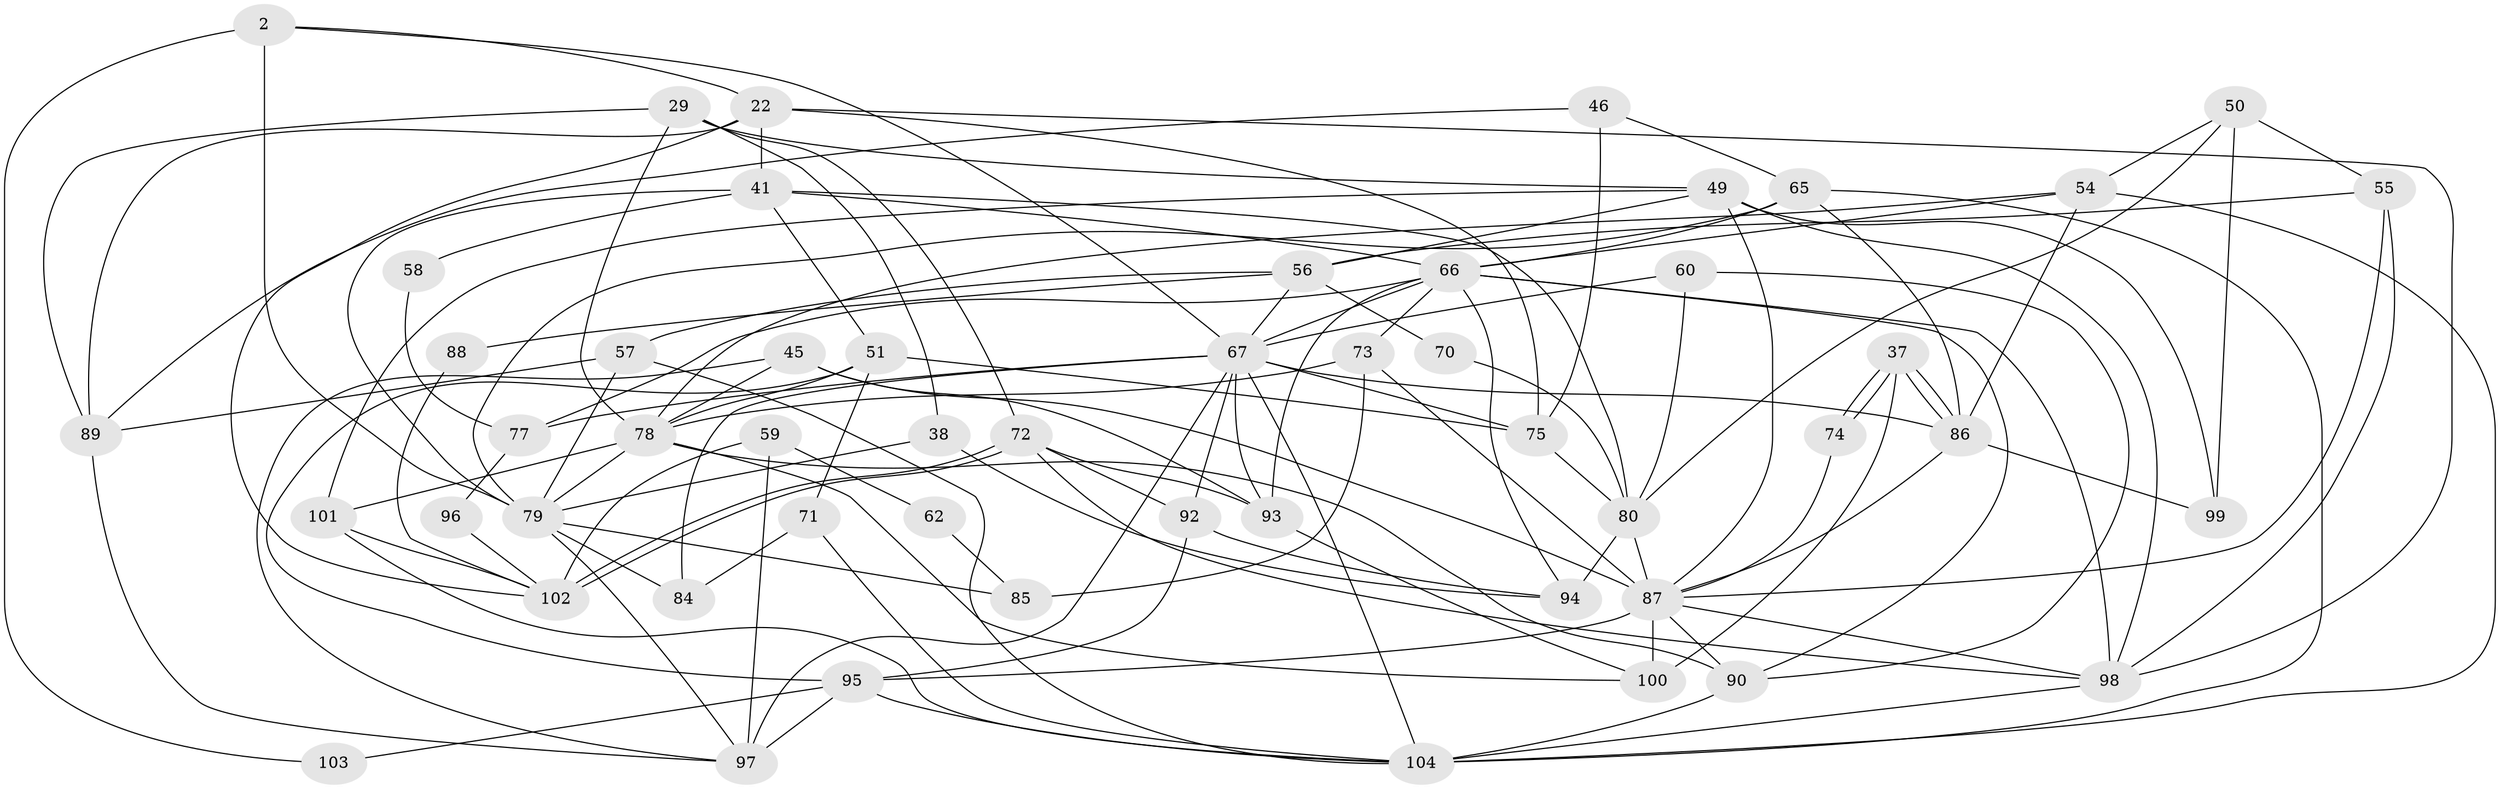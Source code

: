 // original degree distribution, {3: 0.27884615384615385, 5: 0.15384615384615385, 4: 0.3173076923076923, 6: 0.07692307692307693, 2: 0.11538461538461539, 8: 0.028846153846153848, 7: 0.028846153846153848}
// Generated by graph-tools (version 1.1) at 2025/49/03/09/25 04:49:08]
// undirected, 52 vertices, 129 edges
graph export_dot {
graph [start="1"]
  node [color=gray90,style=filled];
  2;
  22;
  29;
  37;
  38 [super="+8"];
  41 [super="+24+7"];
  45;
  46;
  49 [super="+17"];
  50;
  51 [super="+12"];
  54 [super="+25"];
  55;
  56 [super="+36"];
  57;
  58;
  59;
  60;
  62;
  65 [super="+1+40"];
  66 [super="+15"];
  67 [super="+63+52"];
  70;
  71;
  72 [super="+6"];
  73;
  74;
  75;
  77 [super="+3"];
  78 [super="+16+31"];
  79 [super="+61+68+69"];
  80 [super="+23"];
  84;
  85;
  86 [super="+34"];
  87 [super="+21+82"];
  88;
  89 [super="+35"];
  90;
  92;
  93 [super="+39"];
  94 [super="+81"];
  95 [super="+91"];
  96;
  97 [super="+13+27+76"];
  98 [super="+11+30+19"];
  99;
  100 [super="+4+53"];
  101;
  102 [super="+43"];
  103;
  104 [super="+18+83"];
  2 -- 22;
  2 -- 79 [weight=2];
  2 -- 103;
  2 -- 67;
  22 -- 102;
  22 -- 41 [weight=2];
  22 -- 75;
  22 -- 89;
  22 -- 98 [weight=2];
  29 -- 78;
  29 -- 38;
  29 -- 72;
  29 -- 49;
  29 -- 89;
  37 -- 74;
  37 -- 74;
  37 -- 86;
  37 -- 86;
  37 -- 100;
  38 -- 94;
  38 -- 79;
  41 -- 66;
  41 -- 51;
  41 -- 80;
  41 -- 58;
  41 -- 79;
  45 -- 78;
  45 -- 93;
  45 -- 87;
  45 -- 97;
  46 -- 89;
  46 -- 75;
  46 -- 65;
  49 -- 98 [weight=2];
  49 -- 99;
  49 -- 101;
  49 -- 87;
  49 -- 56;
  50 -- 99;
  50 -- 55;
  50 -- 54;
  50 -- 80;
  51 -- 95;
  51 -- 75;
  51 -- 71;
  51 -- 78;
  54 -- 78;
  54 -- 66;
  54 -- 86;
  54 -- 104;
  55 -- 56;
  55 -- 98;
  55 -- 87;
  56 -- 70;
  56 -- 88;
  56 -- 57;
  56 -- 67;
  57 -- 79 [weight=2];
  57 -- 89;
  57 -- 104;
  58 -- 77;
  59 -- 102;
  59 -- 62;
  59 -- 97;
  60 -- 80;
  60 -- 90;
  60 -- 67;
  62 -- 85;
  65 -- 66 [weight=2];
  65 -- 86;
  65 -- 104 [weight=3];
  65 -- 79 [weight=2];
  66 -- 73;
  66 -- 77;
  66 -- 90;
  66 -- 93;
  66 -- 98 [weight=2];
  66 -- 94;
  66 -- 67;
  67 -- 75;
  67 -- 104 [weight=5];
  67 -- 77 [weight=2];
  67 -- 92;
  67 -- 97 [weight=2];
  67 -- 84;
  67 -- 86;
  67 -- 93 [weight=2];
  70 -- 80;
  71 -- 84;
  71 -- 104;
  72 -- 102 [weight=2];
  72 -- 102;
  72 -- 92;
  72 -- 93;
  72 -- 98;
  73 -- 85;
  73 -- 78;
  73 -- 87;
  74 -- 87;
  75 -- 80;
  77 -- 96;
  78 -- 90;
  78 -- 101;
  78 -- 100;
  78 -- 79 [weight=3];
  79 -- 84;
  79 -- 85;
  79 -- 97;
  80 -- 87;
  80 -- 94 [weight=2];
  86 -- 87;
  86 -- 99;
  87 -- 100 [weight=4];
  87 -- 90;
  87 -- 98;
  87 -- 95 [weight=2];
  88 -- 102;
  89 -- 97;
  90 -- 104;
  92 -- 94;
  92 -- 95;
  93 -- 100 [weight=2];
  95 -- 97;
  95 -- 103;
  95 -- 104;
  96 -- 102;
  98 -- 104;
  101 -- 102;
  101 -- 104;
}
